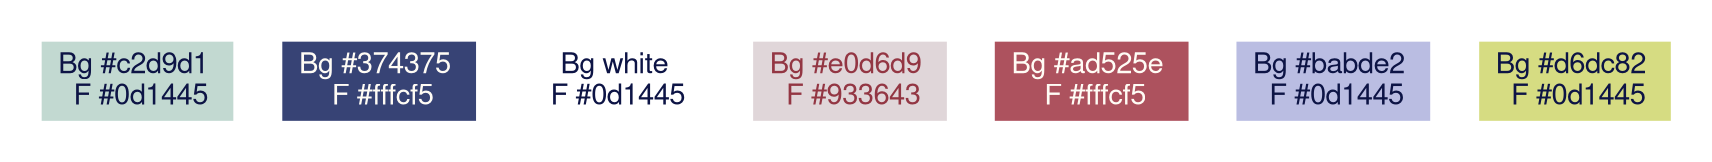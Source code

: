 digraph G {
  # dot -Tsvg file.gv -o file.svg | kitty icat file.svg
  rankdir=TB
  newrank=true
  #nodesep=0.7
  #ranksep=0
  fontname="Helvetica,Arial,sans-serif"
  #splines=false
  node [shape=box, style=filled, penwidth=0, fontname="Helvetica,Arial,sans-serif"];
  edge [color="#4d5c60", fontname="Helvetica,Arial,sans-serif"];

  subgraph cluster_green {
    penwidth=0
    node [fillcolor="#c2d9d1", fontcolor="#0d1445"]
    a [label="Bg #c2d9d1 \n F #0d1445"]
  }

  subgraph cluster_blue {
    penwidth=0
    node [fillcolor="#374375", fontcolor="#fffcf5"]
    b [label="Bg #374375 \n F #fffcf5" ]
  }

  subgraph cluster_white {
    penwidth=0
    node [fillcolor="white", fontcolor="#0d1445"]
    c [label="Bg white\n F #0d1445" ]

  }

  subgraph cluster_red {
    penwidth=0
    node [fillcolor="#e0d6d9", fontcolor="#933643"]
    d [label="Bg #e0d6d9 \n F #933643" ]

  }

  subgraph cluster_darkred{
    penwidth=0
    node [fillcolor="#ad525e", fontcolor="#fffcf5"]
    e [label="Bg #ad525e \n F #fffcf5" ]

  }

  subgraph cluster_purple{
    penwidth=0
    node [fillcolor="#babde2", fontcolor="#0d1445"]
    f [label="Bg #babde2 \n F #0d1445" ]

  }

  subgraph cluster_lime{
    penwidth=0
    node [fillcolor="#d6dc82", fontcolor="#0d1445"]
    g [label="Bg #d6dc82 \n F #0d1445" ]

  }
}



